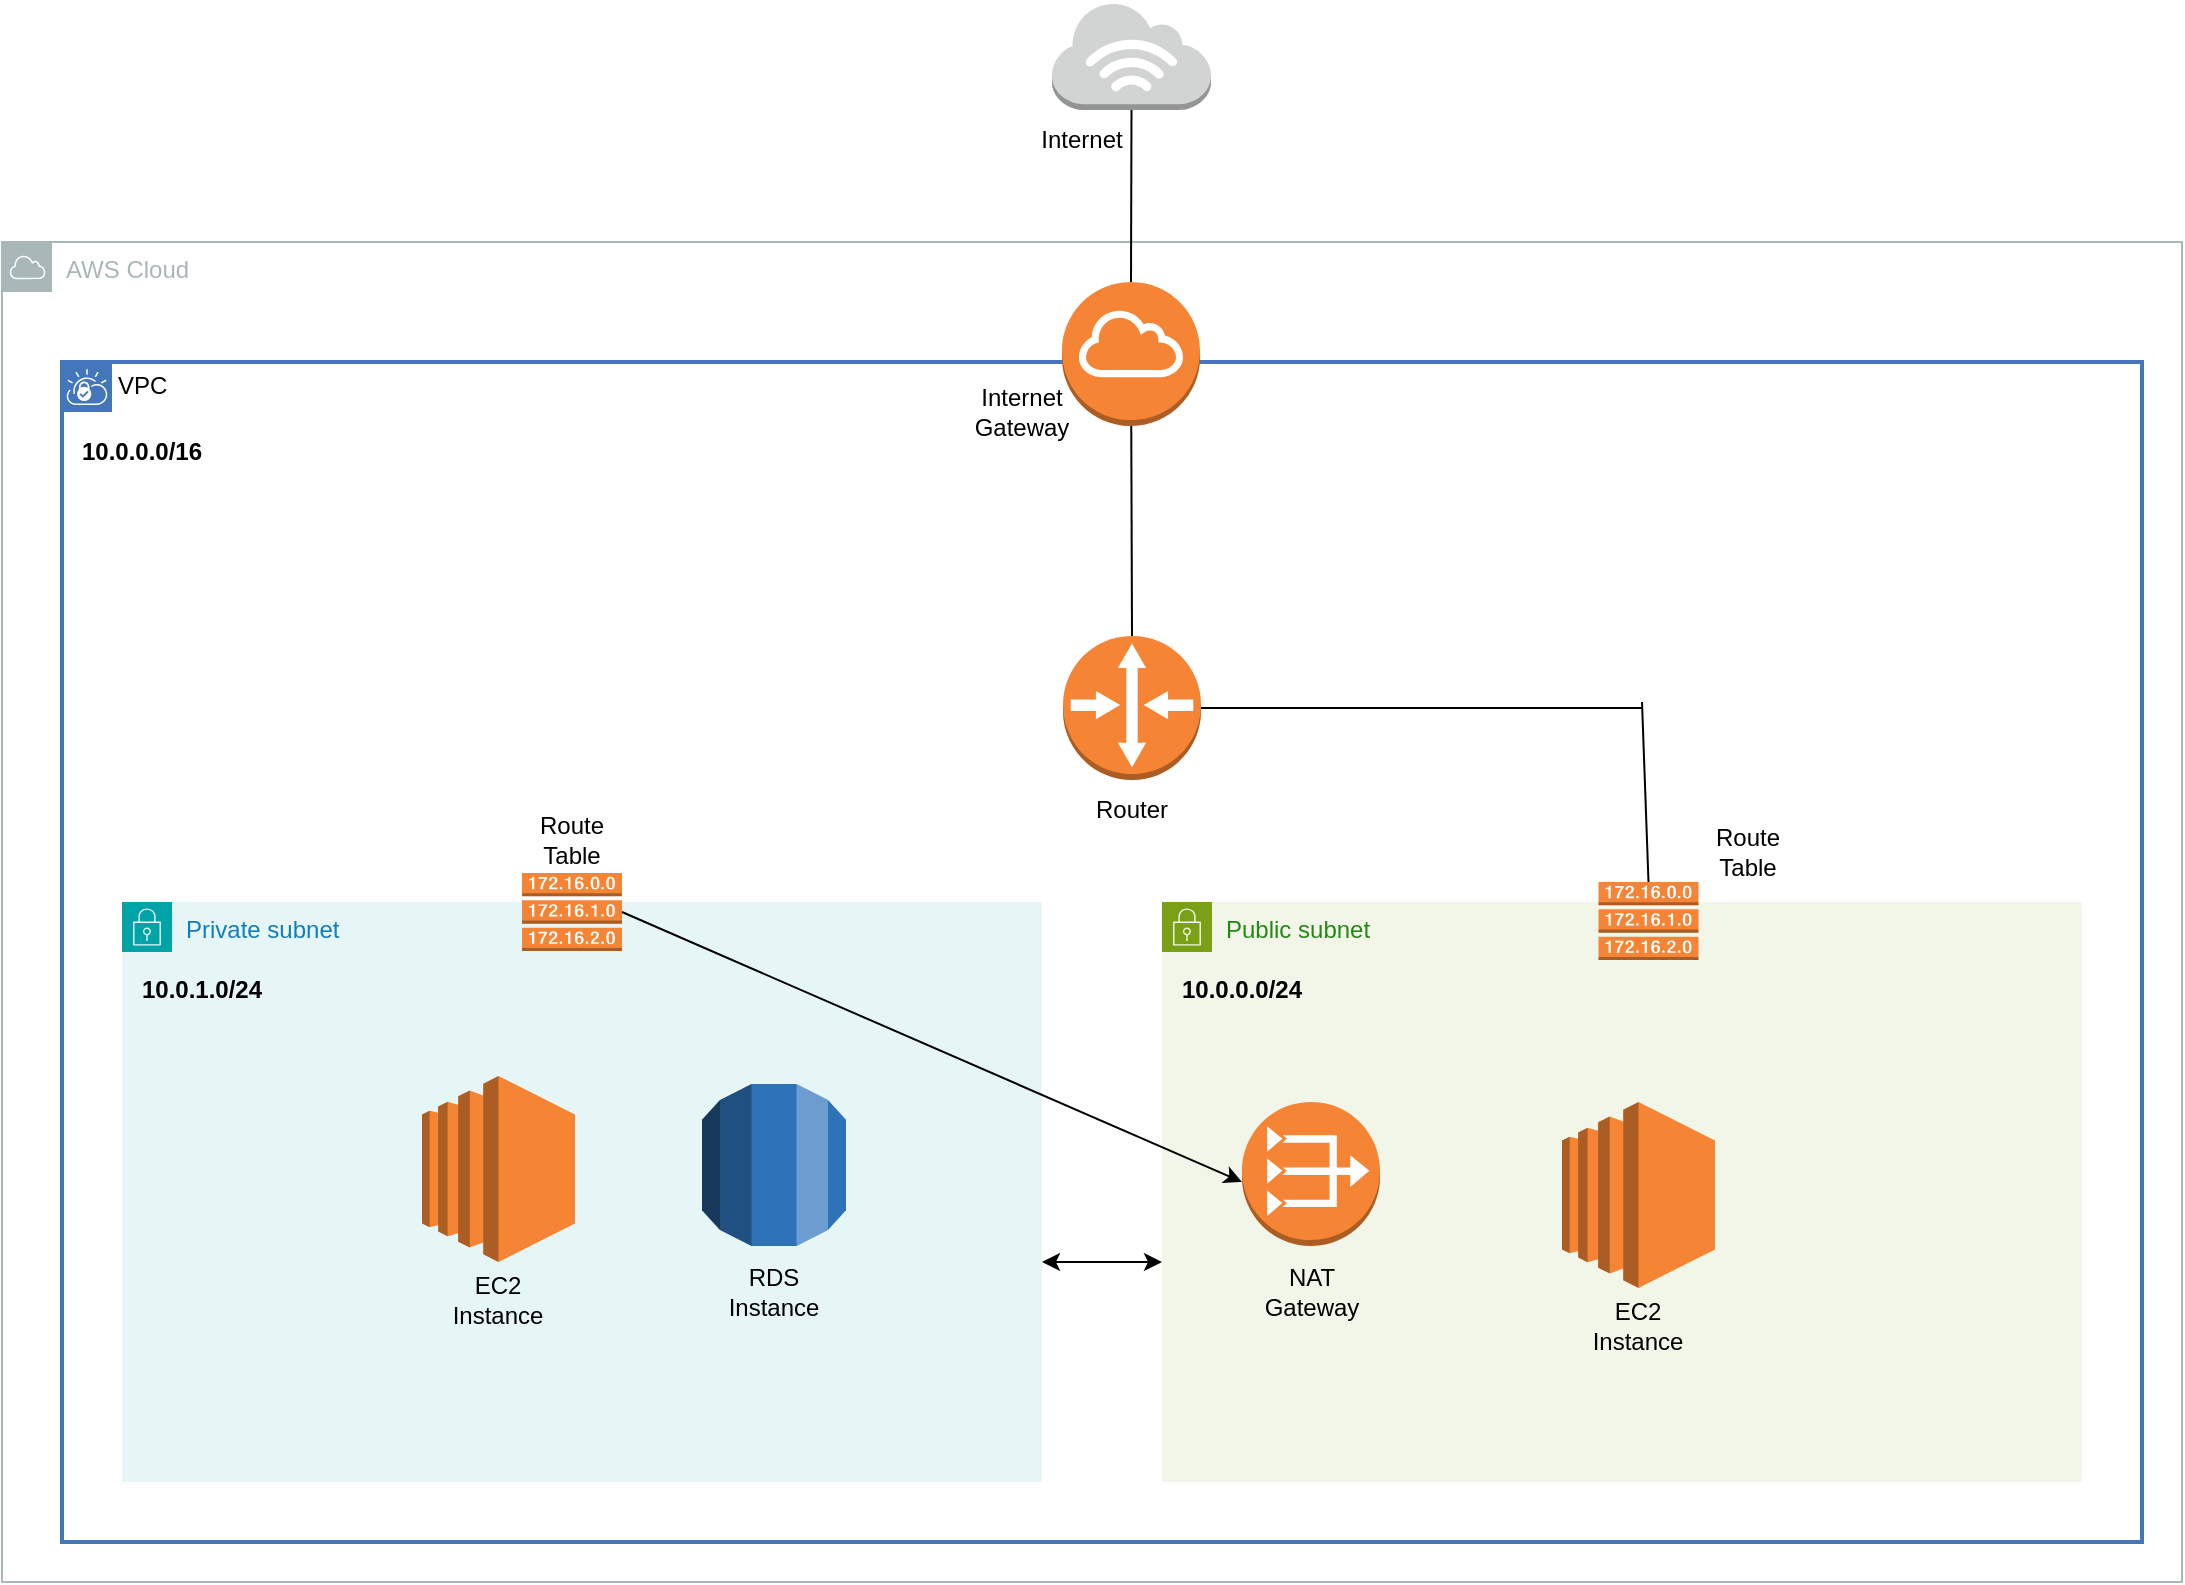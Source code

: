 <mxfile version="22.1.18" type="device">
  <diagram id="Ht1M8jgEwFfnCIfOTk4-" name="Page-1">
    <mxGraphModel dx="2074" dy="1116" grid="1" gridSize="10" guides="1" tooltips="1" connect="1" arrows="1" fold="1" page="1" pageScale="1" pageWidth="1169" pageHeight="827" math="0" shadow="0">
      <root>
        <mxCell id="0" />
        <mxCell id="1" parent="0" />
        <mxCell id="FlStOauhi3CboQzsC3D6-1" value="AWS Cloud" style="sketch=0;outlineConnect=0;gradientColor=none;html=1;whiteSpace=wrap;fontSize=12;fontStyle=0;shape=mxgraph.aws4.group;grIcon=mxgraph.aws4.group_aws_cloud;strokeColor=#AAB7B8;fillColor=none;verticalAlign=top;align=left;spacingLeft=30;fontColor=#AAB7B8;dashed=0;direction=east;movable=0;resizable=0;rotatable=0;deletable=0;editable=0;locked=1;connectable=0;" parent="1" vertex="1">
          <mxGeometry x="40" y="130" width="1090" height="670" as="geometry" />
        </mxCell>
        <mxCell id="FlStOauhi3CboQzsC3D6-2" value="VPC" style="shape=mxgraph.ibm.box;prType=vpc;fontStyle=0;verticalAlign=top;align=left;spacingLeft=32;spacingTop=4;fillColor=none;rounded=0;whiteSpace=wrap;html=1;strokeColor=#4376BB;strokeWidth=2;dashed=0;container=1;spacing=-4;collapsible=0;expand=0;recursiveResize=0;movable=0;resizable=0;rotatable=0;deletable=0;editable=0;locked=1;connectable=0;" parent="1" vertex="1">
          <mxGeometry x="70" y="190" width="1040" height="590" as="geometry" />
        </mxCell>
        <mxCell id="FlStOauhi3CboQzsC3D6-3" value="Private subnet" style="points=[[0,0],[0.25,0],[0.5,0],[0.75,0],[1,0],[1,0.25],[1,0.5],[1,0.75],[1,1],[0.75,1],[0.5,1],[0.25,1],[0,1],[0,0.75],[0,0.5],[0,0.25]];outlineConnect=0;gradientColor=none;html=1;whiteSpace=wrap;fontSize=12;fontStyle=0;container=1;pointerEvents=0;collapsible=0;recursiveResize=0;shape=mxgraph.aws4.group;grIcon=mxgraph.aws4.group_security_group;grStroke=0;strokeColor=#00A4A6;fillColor=#E6F6F7;verticalAlign=top;align=left;spacingLeft=30;fontColor=#147EBA;dashed=0;movable=0;resizable=0;rotatable=0;deletable=0;editable=0;locked=1;connectable=0;" parent="FlStOauhi3CboQzsC3D6-2" vertex="1">
          <mxGeometry x="30" y="270" width="460" height="290" as="geometry" />
        </mxCell>
        <mxCell id="FlStOauhi3CboQzsC3D6-6" value="&lt;b&gt;10.0.1.0/24&lt;/b&gt;" style="text;html=1;strokeColor=none;fillColor=none;align=center;verticalAlign=middle;whiteSpace=wrap;rounded=0;movable=1;resizable=1;rotatable=1;deletable=1;editable=1;locked=0;connectable=1;" parent="FlStOauhi3CboQzsC3D6-3" vertex="1">
          <mxGeometry x="10" y="29" width="60" height="30" as="geometry" />
        </mxCell>
        <mxCell id="FlStOauhi3CboQzsC3D6-4" value="Public subnet" style="points=[[0,0],[0.25,0],[0.5,0],[0.75,0],[1,0],[1,0.25],[1,0.5],[1,0.75],[1,1],[0.75,1],[0.5,1],[0.25,1],[0,1],[0,0.75],[0,0.5],[0,0.25]];outlineConnect=0;gradientColor=none;html=1;whiteSpace=wrap;fontSize=12;fontStyle=0;container=1;pointerEvents=0;collapsible=0;recursiveResize=0;shape=mxgraph.aws4.group;grIcon=mxgraph.aws4.group_security_group;grStroke=0;strokeColor=#7AA116;fillColor=#F2F6E8;verticalAlign=top;align=left;spacingLeft=30;fontColor=#248814;dashed=0;movable=0;resizable=0;rotatable=0;deletable=0;editable=0;locked=1;connectable=0;" parent="FlStOauhi3CboQzsC3D6-2" vertex="1">
          <mxGeometry x="550" y="270" width="460" height="290" as="geometry" />
        </mxCell>
        <mxCell id="FlStOauhi3CboQzsC3D6-5" value="&lt;b&gt;10.0.0.0/16&lt;/b&gt;" style="text;html=1;strokeColor=none;fillColor=none;align=center;verticalAlign=middle;whiteSpace=wrap;rounded=0;movable=1;resizable=1;rotatable=1;deletable=1;editable=1;locked=0;connectable=1;" parent="FlStOauhi3CboQzsC3D6-2" vertex="1">
          <mxGeometry x="10" y="30" width="60" height="30" as="geometry" />
        </mxCell>
        <mxCell id="FlStOauhi3CboQzsC3D6-18" value="Router" style="text;html=1;strokeColor=none;fillColor=none;align=center;verticalAlign=middle;whiteSpace=wrap;rounded=0;movable=1;resizable=1;rotatable=1;deletable=1;editable=1;locked=0;connectable=1;" parent="FlStOauhi3CboQzsC3D6-2" vertex="1">
          <mxGeometry x="510" y="209" width="50" height="30" as="geometry" />
        </mxCell>
        <mxCell id="FlStOauhi3CboQzsC3D6-19" value="Route Table" style="text;html=1;strokeColor=none;fillColor=none;align=center;verticalAlign=middle;whiteSpace=wrap;rounded=0;movable=0;resizable=0;rotatable=0;deletable=0;editable=0;locked=1;connectable=0;" parent="FlStOauhi3CboQzsC3D6-2" vertex="1">
          <mxGeometry x="818.25" y="230" width="50" height="30" as="geometry" />
        </mxCell>
        <mxCell id="FlStOauhi3CboQzsC3D6-14" value="" style="outlineConnect=0;dashed=0;verticalLabelPosition=bottom;verticalAlign=top;align=center;html=1;shape=mxgraph.aws3.router;fillColor=#F58534;gradientColor=none;movable=1;resizable=1;rotatable=1;deletable=1;editable=1;locked=0;connectable=1;" parent="FlStOauhi3CboQzsC3D6-2" vertex="1">
          <mxGeometry x="500.5" y="137" width="69" height="72" as="geometry" />
        </mxCell>
        <mxCell id="FlStOauhi3CboQzsC3D6-11" value="Internet Gateway" style="text;html=1;strokeColor=none;fillColor=none;align=center;verticalAlign=middle;whiteSpace=wrap;rounded=0;movable=1;resizable=1;rotatable=1;deletable=1;editable=1;locked=0;connectable=1;" parent="FlStOauhi3CboQzsC3D6-2" vertex="1">
          <mxGeometry x="450" y="10" width="60" height="30" as="geometry" />
        </mxCell>
        <mxCell id="FlStOauhi3CboQzsC3D6-7" value="&lt;b&gt;10.0.0.0/24&lt;/b&gt;" style="text;html=1;strokeColor=none;fillColor=none;align=center;verticalAlign=middle;whiteSpace=wrap;rounded=0;movable=0;resizable=0;rotatable=0;deletable=0;editable=0;locked=1;connectable=0;" parent="FlStOauhi3CboQzsC3D6-2" vertex="1">
          <mxGeometry x="560" y="299" width="60" height="30" as="geometry" />
        </mxCell>
        <mxCell id="FlStOauhi3CboQzsC3D6-8" value="" style="outlineConnect=0;dashed=0;verticalLabelPosition=bottom;verticalAlign=top;align=center;html=1;shape=mxgraph.aws3.ec2;fillColor=#F58534;gradientColor=none;movable=0;resizable=0;rotatable=0;deletable=0;editable=0;locked=1;connectable=0;" parent="FlStOauhi3CboQzsC3D6-2" vertex="1">
          <mxGeometry x="750" y="370" width="76.5" height="93" as="geometry" />
        </mxCell>
        <mxCell id="FlStOauhi3CboQzsC3D6-9" value="EC2 Instance" style="text;html=1;strokeColor=none;fillColor=none;align=center;verticalAlign=middle;whiteSpace=wrap;rounded=0;movable=0;resizable=0;rotatable=0;deletable=0;editable=0;locked=1;connectable=0;" parent="FlStOauhi3CboQzsC3D6-2" vertex="1">
          <mxGeometry x="758.25" y="463" width="60" height="37" as="geometry" />
        </mxCell>
        <mxCell id="FlStOauhi3CboQzsC3D6-13" value="" style="outlineConnect=0;dashed=0;verticalLabelPosition=bottom;verticalAlign=top;align=center;html=1;shape=mxgraph.aws3.route_table;fillColor=#F58536;gradientColor=none;movable=1;resizable=1;rotatable=1;deletable=1;editable=1;locked=0;connectable=1;" parent="FlStOauhi3CboQzsC3D6-2" vertex="1">
          <mxGeometry x="768.25" y="260" width="50" height="39" as="geometry" />
        </mxCell>
        <mxCell id="FlStOauhi3CboQzsC3D6-15" value="" style="endArrow=none;html=1;rounded=0;exitX=0.5;exitY=0;exitDx=0;exitDy=0;exitPerimeter=0;movable=0;resizable=0;rotatable=0;deletable=0;editable=0;locked=1;connectable=0;" parent="1" source="FlStOauhi3CboQzsC3D6-14" target="FlStOauhi3CboQzsC3D6-10" edge="1">
          <mxGeometry width="50" height="50" relative="1" as="geometry">
            <mxPoint x="600" y="200" as="sourcePoint" />
            <mxPoint x="605" y="150" as="targetPoint" />
          </mxGeometry>
        </mxCell>
        <mxCell id="FlStOauhi3CboQzsC3D6-10" value="" style="outlineConnect=0;dashed=0;verticalLabelPosition=bottom;verticalAlign=top;align=center;html=1;shape=mxgraph.aws3.internet_gateway;fillColor=#F58534;gradientColor=none;movable=1;resizable=1;rotatable=1;deletable=1;editable=1;locked=0;connectable=1;" parent="1" vertex="1">
          <mxGeometry x="570" y="150" width="69" height="72" as="geometry" />
        </mxCell>
        <mxCell id="FlStOauhi3CboQzsC3D6-16" value="" style="endArrow=none;html=1;rounded=0;movable=0;resizable=0;rotatable=0;deletable=0;editable=0;locked=1;connectable=0;exitX=1;exitY=0.5;exitDx=0;exitDy=0;exitPerimeter=0;" parent="1" source="FlStOauhi3CboQzsC3D6-14" edge="1">
          <mxGeometry width="50" height="50" relative="1" as="geometry">
            <mxPoint x="639" y="238" as="sourcePoint" />
            <mxPoint x="860" y="363" as="targetPoint" />
          </mxGeometry>
        </mxCell>
        <mxCell id="FlStOauhi3CboQzsC3D6-22" value="" style="endArrow=none;html=1;rounded=0;movable=0;resizable=0;rotatable=0;deletable=0;editable=0;locked=1;connectable=0;exitX=0.5;exitY=0;exitDx=0;exitDy=0;exitPerimeter=0;" parent="1" source="FlStOauhi3CboQzsC3D6-13" edge="1">
          <mxGeometry width="50" height="50" relative="1" as="geometry">
            <mxPoint x="870" y="430" as="sourcePoint" />
            <mxPoint x="860" y="360" as="targetPoint" />
          </mxGeometry>
        </mxCell>
        <mxCell id="FlStOauhi3CboQzsC3D6-23" value="" style="outlineConnect=0;dashed=0;verticalLabelPosition=bottom;verticalAlign=top;align=center;html=1;shape=mxgraph.aws3.internet_3;fillColor=#D2D3D3;gradientColor=none;movable=0;resizable=0;rotatable=0;deletable=0;editable=0;locked=1;connectable=0;" parent="1" vertex="1">
          <mxGeometry x="565" y="10" width="79.5" height="54" as="geometry" />
        </mxCell>
        <mxCell id="FlStOauhi3CboQzsC3D6-24" value="" style="endArrow=none;html=1;rounded=0;movable=0;resizable=0;rotatable=0;deletable=0;editable=0;locked=1;connectable=0;entryX=0.5;entryY=1;entryDx=0;entryDy=0;entryPerimeter=0;exitX=0.5;exitY=0;exitDx=0;exitDy=0;exitPerimeter=0;" parent="1" source="FlStOauhi3CboQzsC3D6-10" target="FlStOauhi3CboQzsC3D6-23" edge="1">
          <mxGeometry width="50" height="50" relative="1" as="geometry">
            <mxPoint x="600" y="150" as="sourcePoint" />
            <mxPoint x="600" y="70" as="targetPoint" />
          </mxGeometry>
        </mxCell>
        <mxCell id="FlStOauhi3CboQzsC3D6-25" value="Internet" style="text;html=1;strokeColor=none;fillColor=none;align=center;verticalAlign=middle;whiteSpace=wrap;rounded=0;movable=0;resizable=0;rotatable=0;deletable=0;editable=0;locked=1;connectable=0;" parent="1" vertex="1">
          <mxGeometry x="550" y="64" width="60" height="30" as="geometry" />
        </mxCell>
        <mxCell id="FlStOauhi3CboQzsC3D6-26" value="" style="outlineConnect=0;dashed=0;verticalLabelPosition=bottom;verticalAlign=top;align=center;html=1;shape=mxgraph.aws3.vpc_nat_gateway;fillColor=#F58534;gradientColor=none;movable=0;resizable=0;rotatable=0;deletable=0;editable=0;locked=1;connectable=0;" parent="1" vertex="1">
          <mxGeometry x="660" y="560" width="69" height="72" as="geometry" />
        </mxCell>
        <mxCell id="FlStOauhi3CboQzsC3D6-27" value="" style="endArrow=classic;startArrow=classic;html=1;rounded=0;" parent="1" edge="1">
          <mxGeometry width="50" height="50" relative="1" as="geometry">
            <mxPoint x="560" y="640" as="sourcePoint" />
            <mxPoint x="620" y="640" as="targetPoint" />
          </mxGeometry>
        </mxCell>
        <mxCell id="FlStOauhi3CboQzsC3D6-28" value="" style="outlineConnect=0;dashed=0;verticalLabelPosition=bottom;verticalAlign=top;align=center;html=1;shape=mxgraph.aws3.route_table;fillColor=#F58536;gradientColor=none;movable=1;resizable=1;rotatable=1;deletable=1;editable=1;locked=0;connectable=1;" parent="1" vertex="1">
          <mxGeometry x="300" y="445.5" width="50" height="39" as="geometry" />
        </mxCell>
        <mxCell id="FlStOauhi3CboQzsC3D6-29" value="Route Table" style="text;html=1;strokeColor=none;fillColor=none;align=center;verticalAlign=middle;whiteSpace=wrap;rounded=0;movable=0;resizable=0;rotatable=0;deletable=0;editable=0;locked=1;connectable=0;" parent="1" vertex="1">
          <mxGeometry x="300" y="414" width="50" height="30" as="geometry" />
        </mxCell>
        <mxCell id="FlStOauhi3CboQzsC3D6-30" value="NAT Gateway" style="text;html=1;strokeColor=none;fillColor=none;align=center;verticalAlign=middle;whiteSpace=wrap;rounded=0;movable=0;resizable=0;rotatable=0;deletable=0;editable=0;locked=1;connectable=0;" parent="1" vertex="1">
          <mxGeometry x="669.5" y="640" width="50" height="30" as="geometry" />
        </mxCell>
        <mxCell id="FlStOauhi3CboQzsC3D6-31" value="" style="endArrow=classic;html=1;rounded=0;exitX=1;exitY=0.5;exitDx=0;exitDy=0;exitPerimeter=0;movable=0;resizable=0;rotatable=0;deletable=0;editable=0;locked=1;connectable=0;" parent="1" source="FlStOauhi3CboQzsC3D6-28" edge="1">
          <mxGeometry width="50" height="50" relative="1" as="geometry">
            <mxPoint x="380" y="464" as="sourcePoint" />
            <mxPoint x="660" y="600" as="targetPoint" />
          </mxGeometry>
        </mxCell>
        <mxCell id="FlStOauhi3CboQzsC3D6-32" value="" style="outlineConnect=0;dashed=0;verticalLabelPosition=bottom;verticalAlign=top;align=center;html=1;shape=mxgraph.aws3.ec2;fillColor=#F58534;gradientColor=none;movable=0;resizable=0;rotatable=0;deletable=0;editable=0;locked=1;connectable=0;" parent="1" vertex="1">
          <mxGeometry x="250" y="547" width="76.5" height="93" as="geometry" />
        </mxCell>
        <mxCell id="FlStOauhi3CboQzsC3D6-33" value="EC2 Instance" style="text;html=1;strokeColor=none;fillColor=none;align=center;verticalAlign=middle;whiteSpace=wrap;rounded=0;movable=0;resizable=0;rotatable=0;deletable=0;editable=0;locked=1;connectable=0;" parent="1" vertex="1">
          <mxGeometry x="258.25" y="640" width="60" height="37" as="geometry" />
        </mxCell>
        <mxCell id="3yqZWExn_pKkG6vzCkNp-1" value="" style="outlineConnect=0;dashed=0;verticalLabelPosition=bottom;verticalAlign=top;align=center;html=1;shape=mxgraph.aws3.rds;fillColor=#2E73B8;gradientColor=none;movable=0;resizable=0;rotatable=0;deletable=0;editable=0;locked=1;connectable=0;" vertex="1" parent="1">
          <mxGeometry x="390" y="551" width="72" height="81" as="geometry" />
        </mxCell>
        <mxCell id="3yqZWExn_pKkG6vzCkNp-2" value="RDS Instance" style="text;html=1;strokeColor=none;fillColor=none;align=center;verticalAlign=middle;whiteSpace=wrap;rounded=0;movable=0;resizable=0;rotatable=0;deletable=0;editable=0;locked=1;connectable=0;" vertex="1" parent="1">
          <mxGeometry x="396" y="636.5" width="60" height="37" as="geometry" />
        </mxCell>
      </root>
    </mxGraphModel>
  </diagram>
</mxfile>
